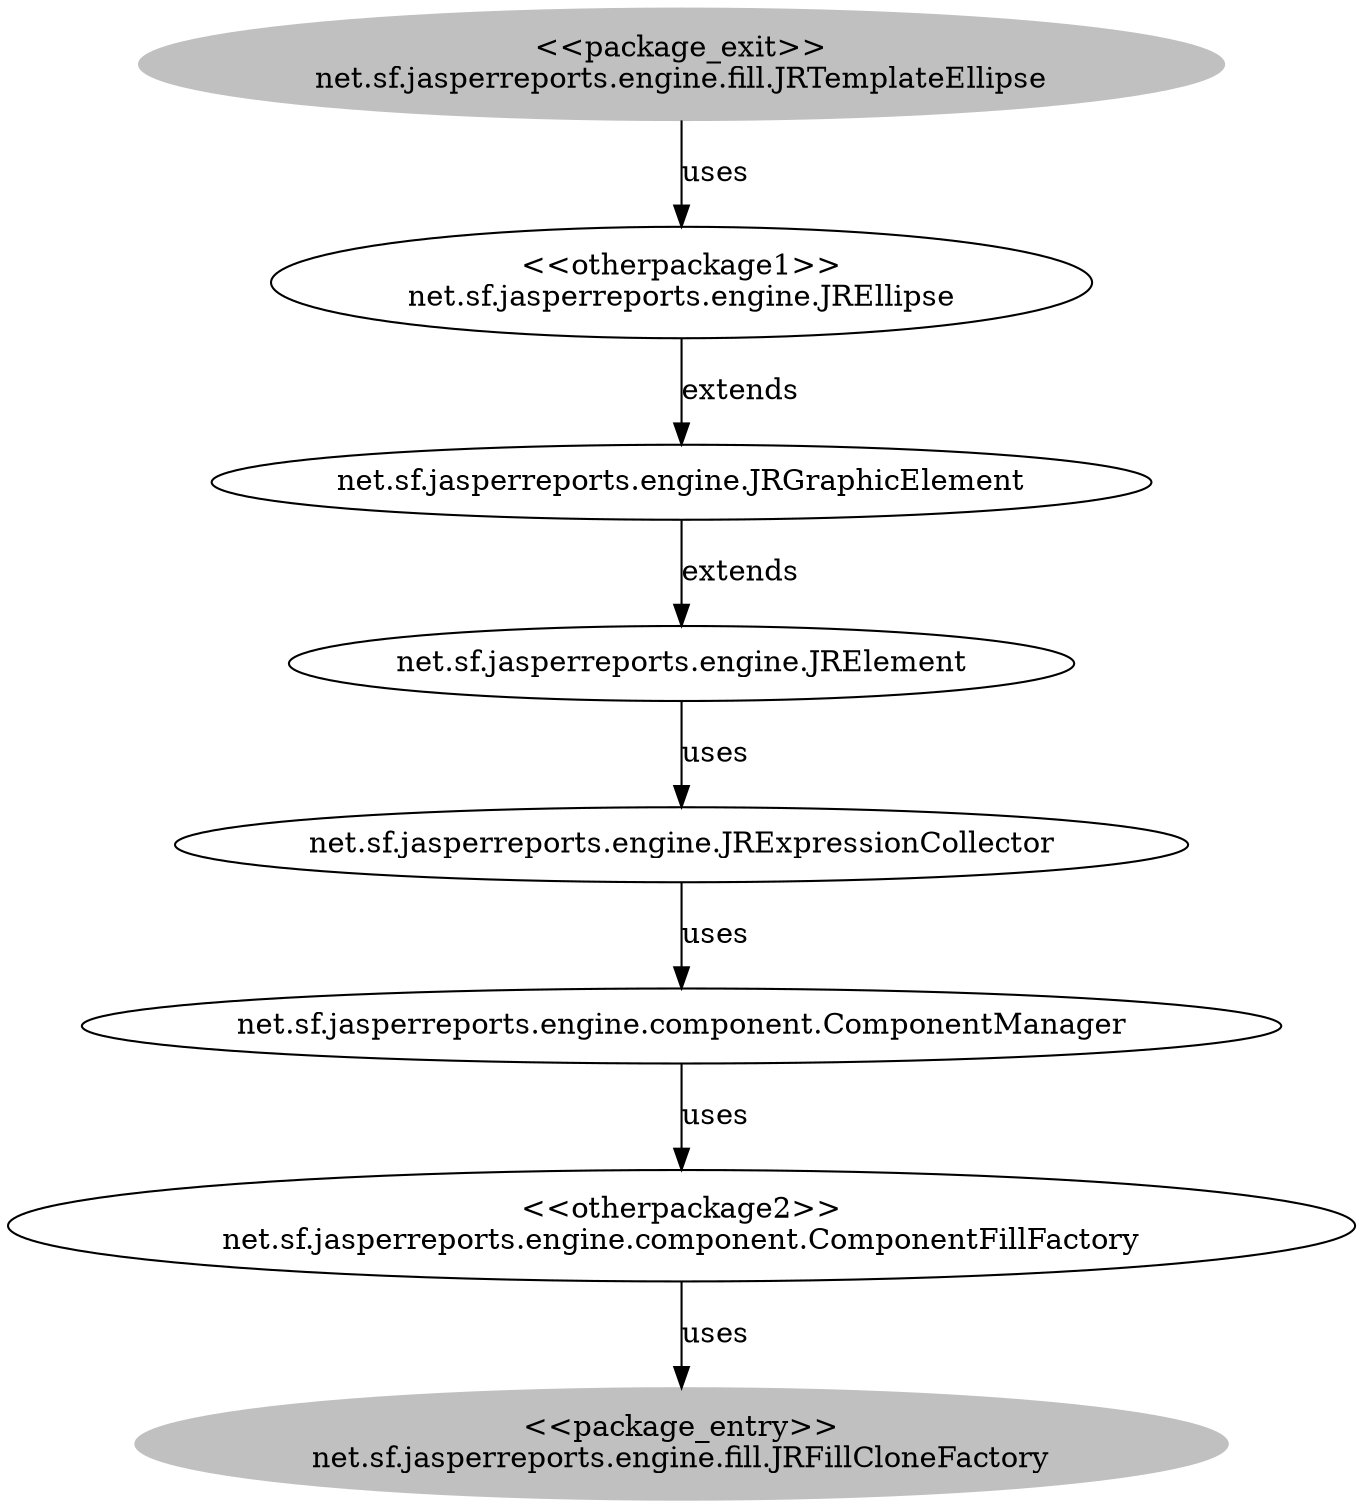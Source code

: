 digraph cd {
	net_sf_jasperreports_engine_fill_JRTemplateEllipse [label="<<package_exit>>
net.sf.jasperreports.engine.fill.JRTemplateEllipse",style=filled,color="grey"];
	net_sf_jasperreports_engine_fill_JRFillCloneFactory [label="<<package_entry>>
net.sf.jasperreports.engine.fill.JRFillCloneFactory",style=filled,color="grey"];
	net_sf_jasperreports_engine_JREllipse [label="<<otherpackage1>>
net.sf.jasperreports.engine.JREllipse"];
	net_sf_jasperreports_engine_component_ComponentFillFactory [label="<<otherpackage2>>
net.sf.jasperreports.engine.component.ComponentFillFactory"];
	net_sf_jasperreports_engine_component_ComponentManager [label="net.sf.jasperreports.engine.component.ComponentManager"];
	net_sf_jasperreports_engine_JRGraphicElement [label="net.sf.jasperreports.engine.JRGraphicElement"];
	net_sf_jasperreports_engine_JRExpressionCollector [label="net.sf.jasperreports.engine.JRExpressionCollector"];
	net_sf_jasperreports_engine_JRElement [label="net.sf.jasperreports.engine.JRElement"];
	net_sf_jasperreports_engine_fill_JRTemplateEllipse -> net_sf_jasperreports_engine_JREllipse [label=uses];
	net_sf_jasperreports_engine_component_ComponentFillFactory -> net_sf_jasperreports_engine_fill_JRFillCloneFactory [label=uses];
	net_sf_jasperreports_engine_JREllipse -> net_sf_jasperreports_engine_JRGraphicElement [label=extends];
	net_sf_jasperreports_engine_JRGraphicElement -> net_sf_jasperreports_engine_JRElement [label=extends];
	net_sf_jasperreports_engine_JRElement -> net_sf_jasperreports_engine_JRExpressionCollector [label=uses];
	net_sf_jasperreports_engine_JRExpressionCollector -> net_sf_jasperreports_engine_component_ComponentManager [label=uses];
	net_sf_jasperreports_engine_component_ComponentManager -> net_sf_jasperreports_engine_component_ComponentFillFactory [label=uses];
}
